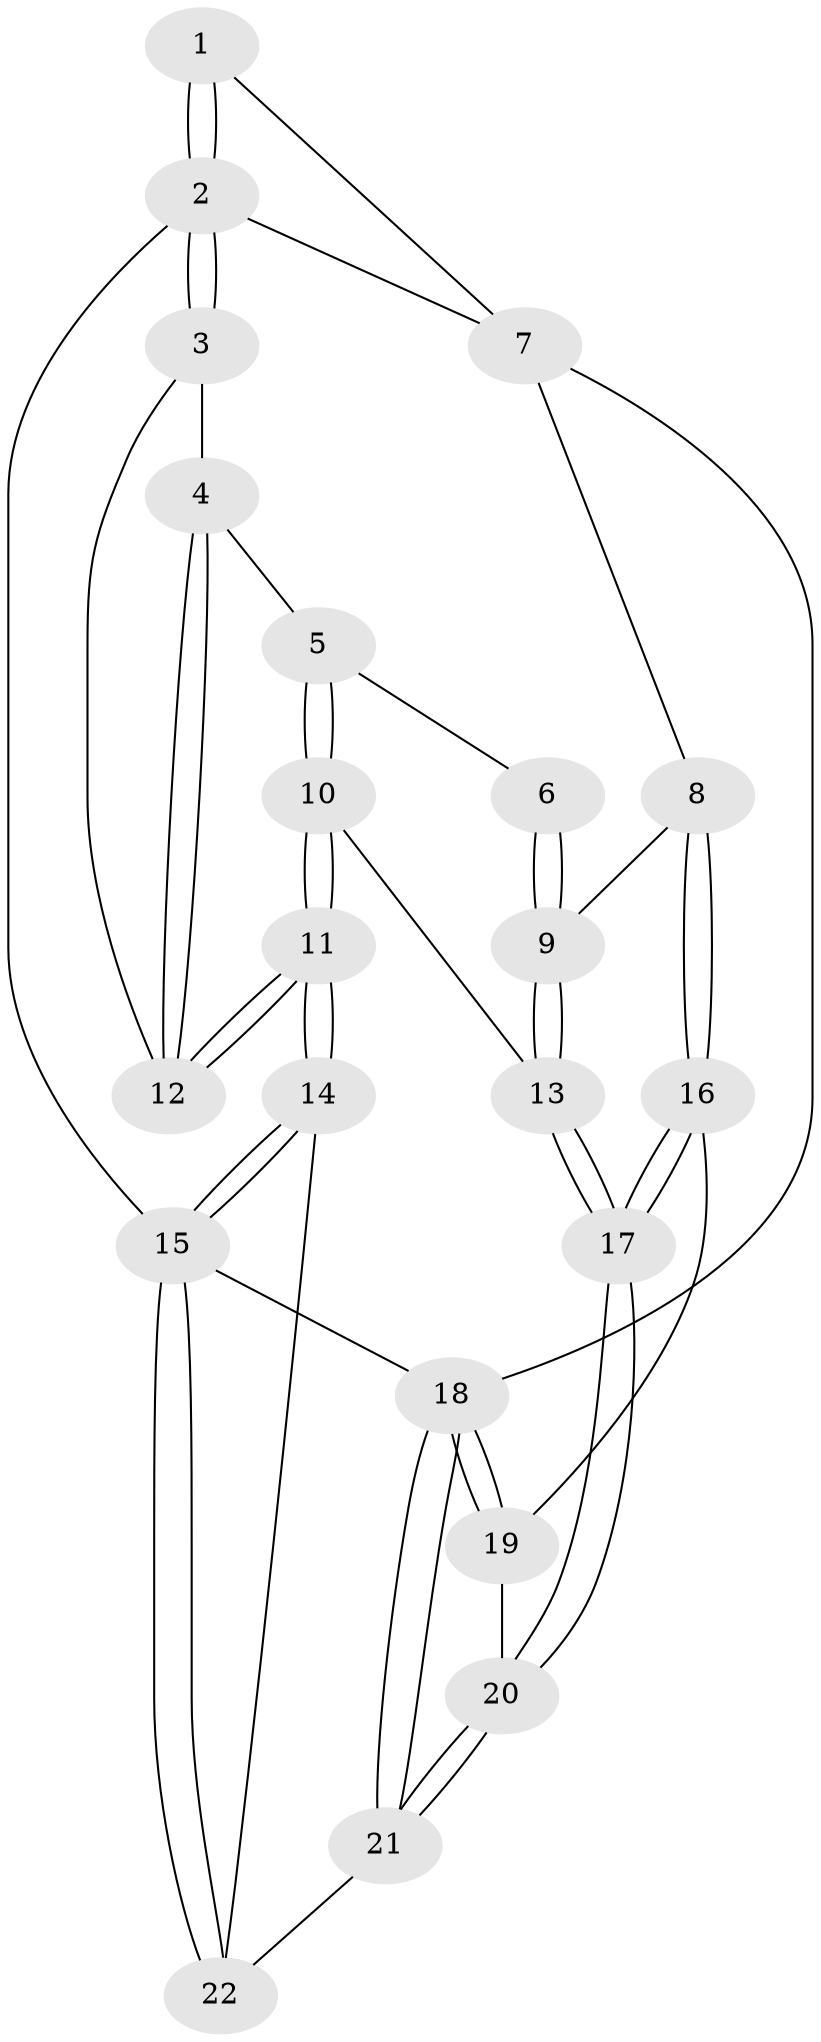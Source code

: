 // Generated by graph-tools (version 1.1) at 2025/46/02/15/25 05:46:28]
// undirected, 22 vertices, 52 edges
graph export_dot {
graph [start="1"]
  node [color=gray90,style=filled];
  1 [pos="+0.5638179248831899+0"];
  2 [pos="+0+0"];
  3 [pos="+0+0"];
  4 [pos="+0.4345282697875803+0.20178353515319955"];
  5 [pos="+0.4393225560374418+0.2022776697253427"];
  6 [pos="+0.4425189371362351+0.19637104993132073"];
  7 [pos="+1+0"];
  8 [pos="+1+0.22540320462931962"];
  9 [pos="+0.8480259711510992+0.319228351408431"];
  10 [pos="+0.45976255411734396+0.5020280349662742"];
  11 [pos="+0.15957737109138515+0.643845737802604"];
  12 [pos="+0.010134351077002345+0.2899207639893809"];
  13 [pos="+0.5409820491787936+0.5218233562445811"];
  14 [pos="+0.14991870099633203+0.6640504676941488"];
  15 [pos="+0+1"];
  16 [pos="+1+0.434011448392107"];
  17 [pos="+0.7067528036465314+0.7334791506342685"];
  18 [pos="+1+1"];
  19 [pos="+1+0.5515949977986861"];
  20 [pos="+0.7480508399906859+0.8556147077909718"];
  21 [pos="+0.7708278562229819+1"];
  22 [pos="+0.7136733606691626+1"];
  1 -- 2;
  1 -- 2;
  1 -- 7;
  2 -- 3;
  2 -- 3;
  2 -- 7;
  2 -- 15;
  3 -- 4;
  3 -- 12;
  4 -- 5;
  4 -- 12;
  4 -- 12;
  5 -- 6;
  5 -- 10;
  5 -- 10;
  6 -- 9;
  6 -- 9;
  7 -- 8;
  7 -- 18;
  8 -- 9;
  8 -- 16;
  8 -- 16;
  9 -- 13;
  9 -- 13;
  10 -- 11;
  10 -- 11;
  10 -- 13;
  11 -- 12;
  11 -- 12;
  11 -- 14;
  11 -- 14;
  13 -- 17;
  13 -- 17;
  14 -- 15;
  14 -- 15;
  14 -- 22;
  15 -- 22;
  15 -- 22;
  15 -- 18;
  16 -- 17;
  16 -- 17;
  16 -- 19;
  17 -- 20;
  17 -- 20;
  18 -- 19;
  18 -- 19;
  18 -- 21;
  18 -- 21;
  19 -- 20;
  20 -- 21;
  20 -- 21;
  21 -- 22;
}
